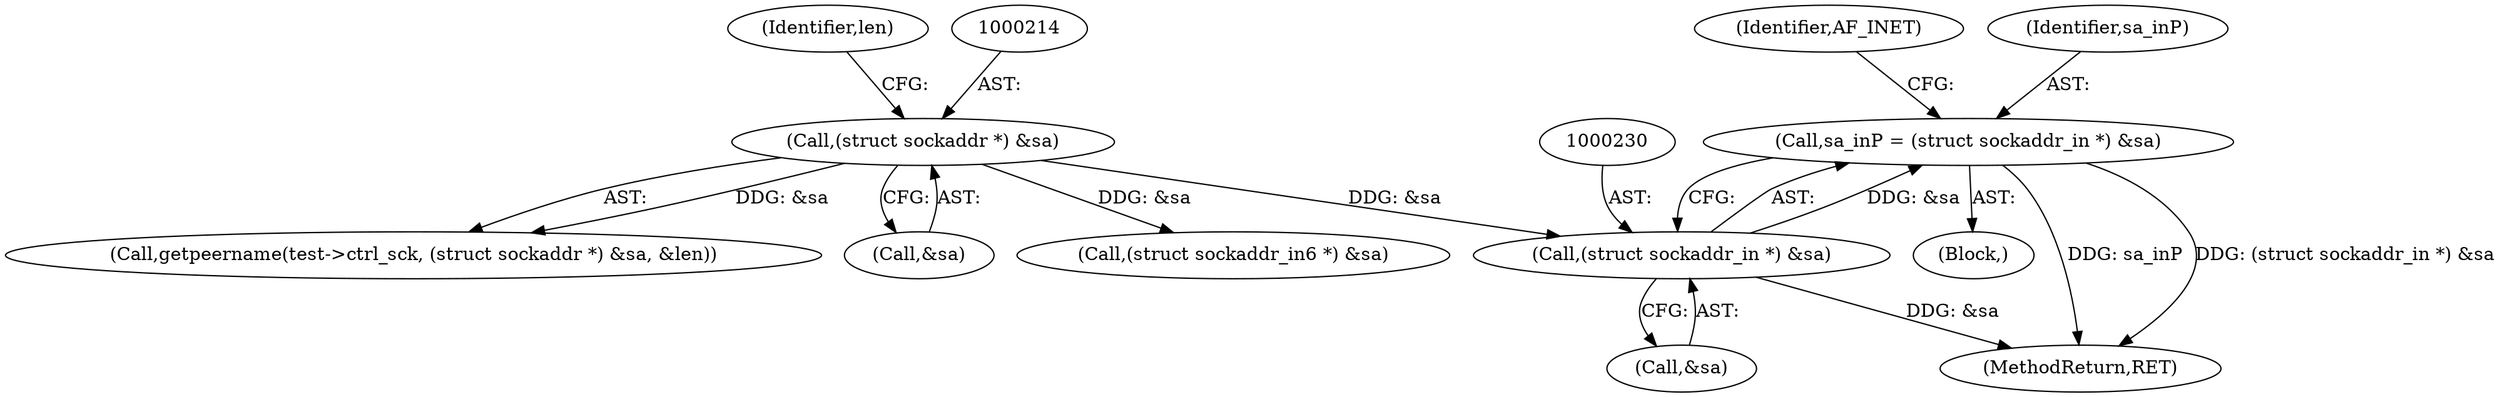 digraph "0_iperf_91f2fa59e8ed80dfbf400add0164ee0e508e412a_49@pointer" {
"1000227" [label="(Call,sa_inP = (struct sockaddr_in *) &sa)"];
"1000229" [label="(Call,(struct sockaddr_in *) &sa)"];
"1000213" [label="(Call,(struct sockaddr *) &sa)"];
"1000213" [label="(Call,(struct sockaddr *) &sa)"];
"1000234" [label="(Identifier,AF_INET)"];
"1000209" [label="(Call,getpeername(test->ctrl_sck, (struct sockaddr *) &sa, &len))"];
"1000218" [label="(Identifier,len)"];
"1000215" [label="(Call,&sa)"];
"1000229" [label="(Call,(struct sockaddr_in *) &sa)"];
"1000226" [label="(Block,)"];
"1000227" [label="(Call,sa_inP = (struct sockaddr_in *) &sa)"];
"1000228" [label="(Identifier,sa_inP)"];
"1000252" [label="(Call,(struct sockaddr_in6 *) &sa)"];
"1000231" [label="(Call,&sa)"];
"1000409" [label="(MethodReturn,RET)"];
"1000227" -> "1000226"  [label="AST: "];
"1000227" -> "1000229"  [label="CFG: "];
"1000228" -> "1000227"  [label="AST: "];
"1000229" -> "1000227"  [label="AST: "];
"1000234" -> "1000227"  [label="CFG: "];
"1000227" -> "1000409"  [label="DDG: sa_inP"];
"1000227" -> "1000409"  [label="DDG: (struct sockaddr_in *) &sa"];
"1000229" -> "1000227"  [label="DDG: &sa"];
"1000229" -> "1000231"  [label="CFG: "];
"1000230" -> "1000229"  [label="AST: "];
"1000231" -> "1000229"  [label="AST: "];
"1000229" -> "1000409"  [label="DDG: &sa"];
"1000213" -> "1000229"  [label="DDG: &sa"];
"1000213" -> "1000209"  [label="AST: "];
"1000213" -> "1000215"  [label="CFG: "];
"1000214" -> "1000213"  [label="AST: "];
"1000215" -> "1000213"  [label="AST: "];
"1000218" -> "1000213"  [label="CFG: "];
"1000213" -> "1000209"  [label="DDG: &sa"];
"1000213" -> "1000252"  [label="DDG: &sa"];
}
